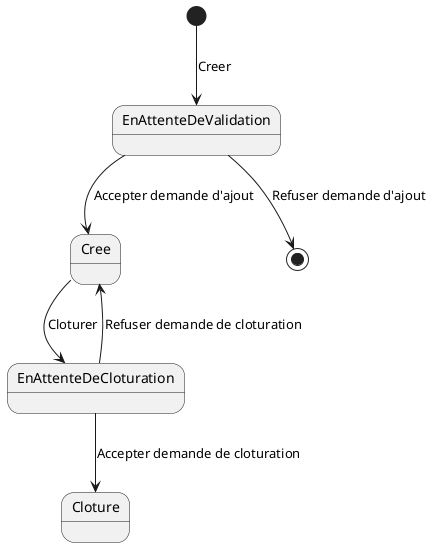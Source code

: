 @startuml Compte commun

[*] --> EnAttenteDeValidation : Creer
EnAttenteDeValidation --> Cree : Accepter demande d'ajout
EnAttenteDeValidation --> [*] : Refuser demande d'ajout
Cree --> EnAttenteDeCloturation : Cloturer
EnAttenteDeCloturation --> Cree : Refuser demande de cloturation
EnAttenteDeCloturation --> Cloture : Accepter demande de cloturation

@enduml